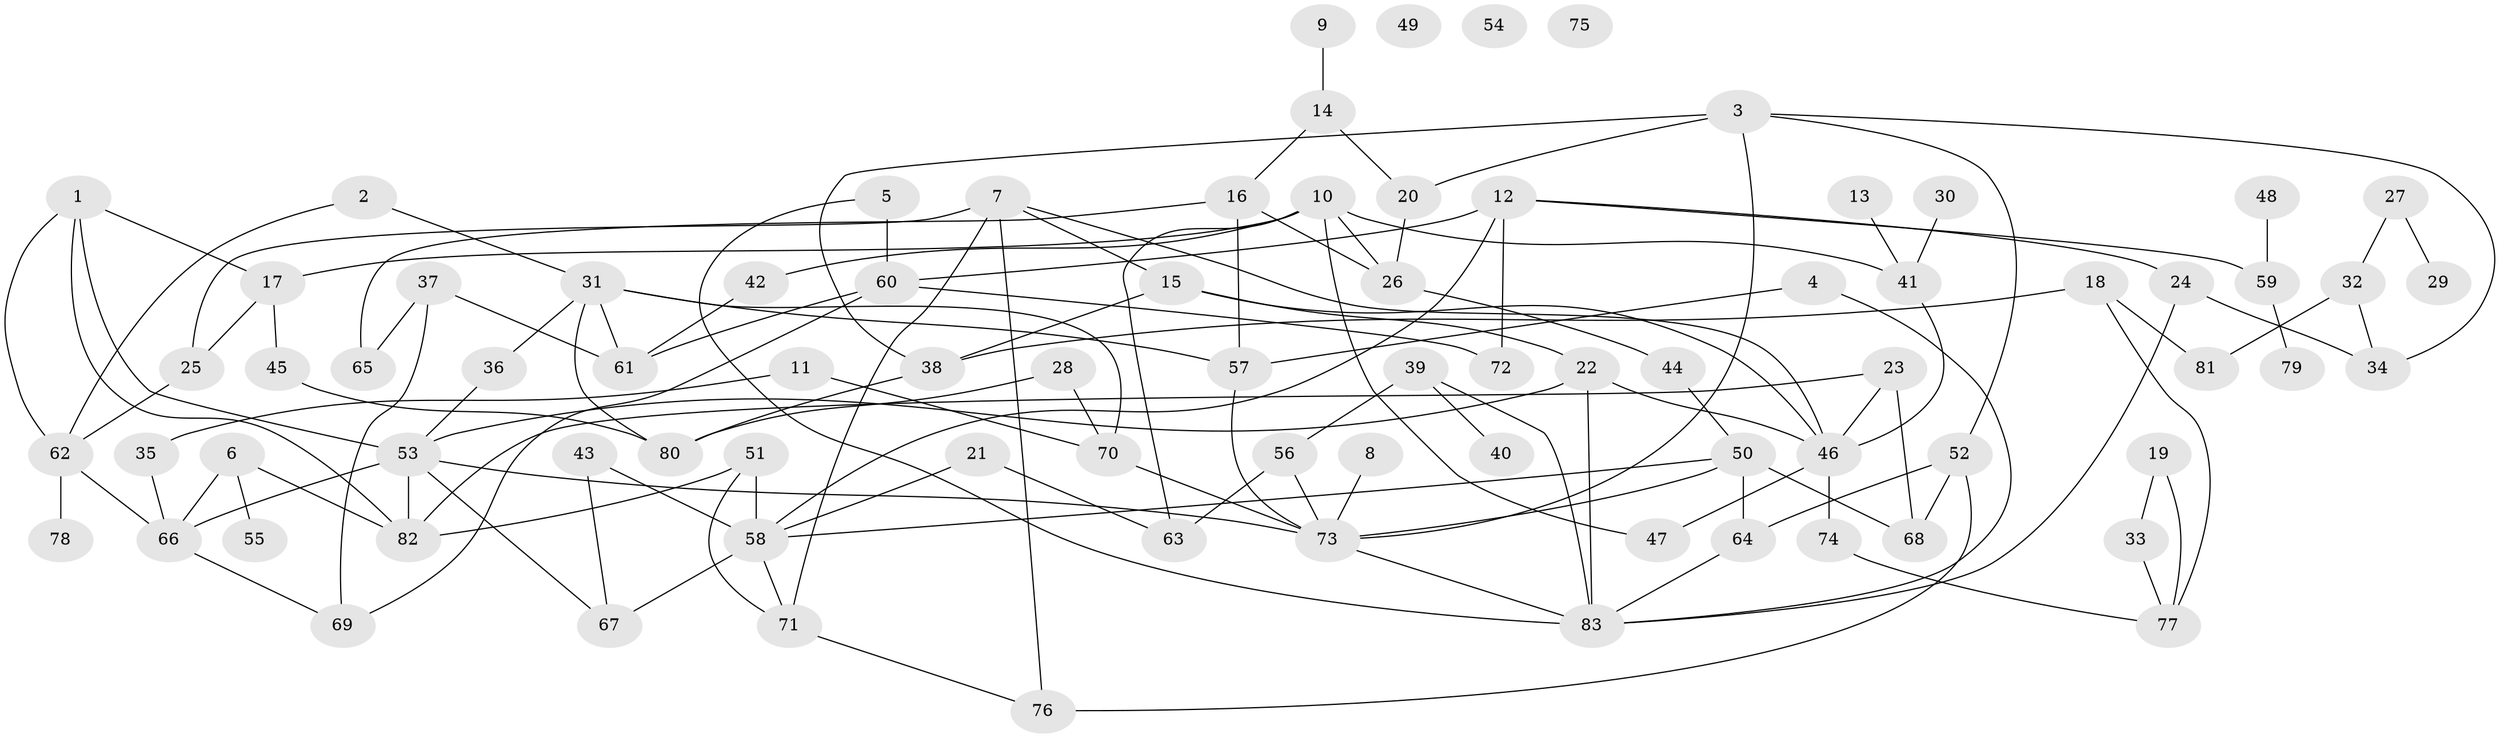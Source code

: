 // Generated by graph-tools (version 1.1) at 2025/13/03/09/25 04:13:08]
// undirected, 83 vertices, 129 edges
graph export_dot {
graph [start="1"]
  node [color=gray90,style=filled];
  1;
  2;
  3;
  4;
  5;
  6;
  7;
  8;
  9;
  10;
  11;
  12;
  13;
  14;
  15;
  16;
  17;
  18;
  19;
  20;
  21;
  22;
  23;
  24;
  25;
  26;
  27;
  28;
  29;
  30;
  31;
  32;
  33;
  34;
  35;
  36;
  37;
  38;
  39;
  40;
  41;
  42;
  43;
  44;
  45;
  46;
  47;
  48;
  49;
  50;
  51;
  52;
  53;
  54;
  55;
  56;
  57;
  58;
  59;
  60;
  61;
  62;
  63;
  64;
  65;
  66;
  67;
  68;
  69;
  70;
  71;
  72;
  73;
  74;
  75;
  76;
  77;
  78;
  79;
  80;
  81;
  82;
  83;
  1 -- 17;
  1 -- 53;
  1 -- 62;
  1 -- 82;
  2 -- 31;
  2 -- 62;
  3 -- 20;
  3 -- 34;
  3 -- 38;
  3 -- 52;
  3 -- 73;
  4 -- 57;
  4 -- 83;
  5 -- 60;
  5 -- 83;
  6 -- 55;
  6 -- 66;
  6 -- 82;
  7 -- 15;
  7 -- 25;
  7 -- 46;
  7 -- 71;
  7 -- 76;
  8 -- 73;
  9 -- 14;
  10 -- 17;
  10 -- 26;
  10 -- 41;
  10 -- 42;
  10 -- 47;
  10 -- 63;
  11 -- 35;
  11 -- 70;
  12 -- 24;
  12 -- 58;
  12 -- 59;
  12 -- 60;
  12 -- 72;
  13 -- 41;
  14 -- 16;
  14 -- 20;
  15 -- 22;
  15 -- 38;
  15 -- 46;
  16 -- 26;
  16 -- 57;
  16 -- 65;
  17 -- 25;
  17 -- 45;
  18 -- 38;
  18 -- 77;
  18 -- 81;
  19 -- 33;
  19 -- 77;
  20 -- 26;
  21 -- 58;
  21 -- 63;
  22 -- 46;
  22 -- 53;
  22 -- 83;
  23 -- 46;
  23 -- 68;
  23 -- 82;
  24 -- 34;
  24 -- 83;
  25 -- 62;
  26 -- 44;
  27 -- 29;
  27 -- 32;
  28 -- 70;
  28 -- 80;
  30 -- 41;
  31 -- 36;
  31 -- 57;
  31 -- 61;
  31 -- 70;
  31 -- 80;
  32 -- 34;
  32 -- 81;
  33 -- 77;
  35 -- 66;
  36 -- 53;
  37 -- 61;
  37 -- 65;
  37 -- 69;
  38 -- 80;
  39 -- 40;
  39 -- 56;
  39 -- 83;
  41 -- 46;
  42 -- 61;
  43 -- 58;
  43 -- 67;
  44 -- 50;
  45 -- 80;
  46 -- 47;
  46 -- 74;
  48 -- 59;
  50 -- 58;
  50 -- 64;
  50 -- 68;
  50 -- 73;
  51 -- 58;
  51 -- 71;
  51 -- 82;
  52 -- 64;
  52 -- 68;
  52 -- 76;
  53 -- 66;
  53 -- 67;
  53 -- 73;
  53 -- 82;
  56 -- 63;
  56 -- 73;
  57 -- 73;
  58 -- 67;
  58 -- 71;
  59 -- 79;
  60 -- 61;
  60 -- 69;
  60 -- 72;
  62 -- 66;
  62 -- 78;
  64 -- 83;
  66 -- 69;
  70 -- 73;
  71 -- 76;
  73 -- 83;
  74 -- 77;
}
